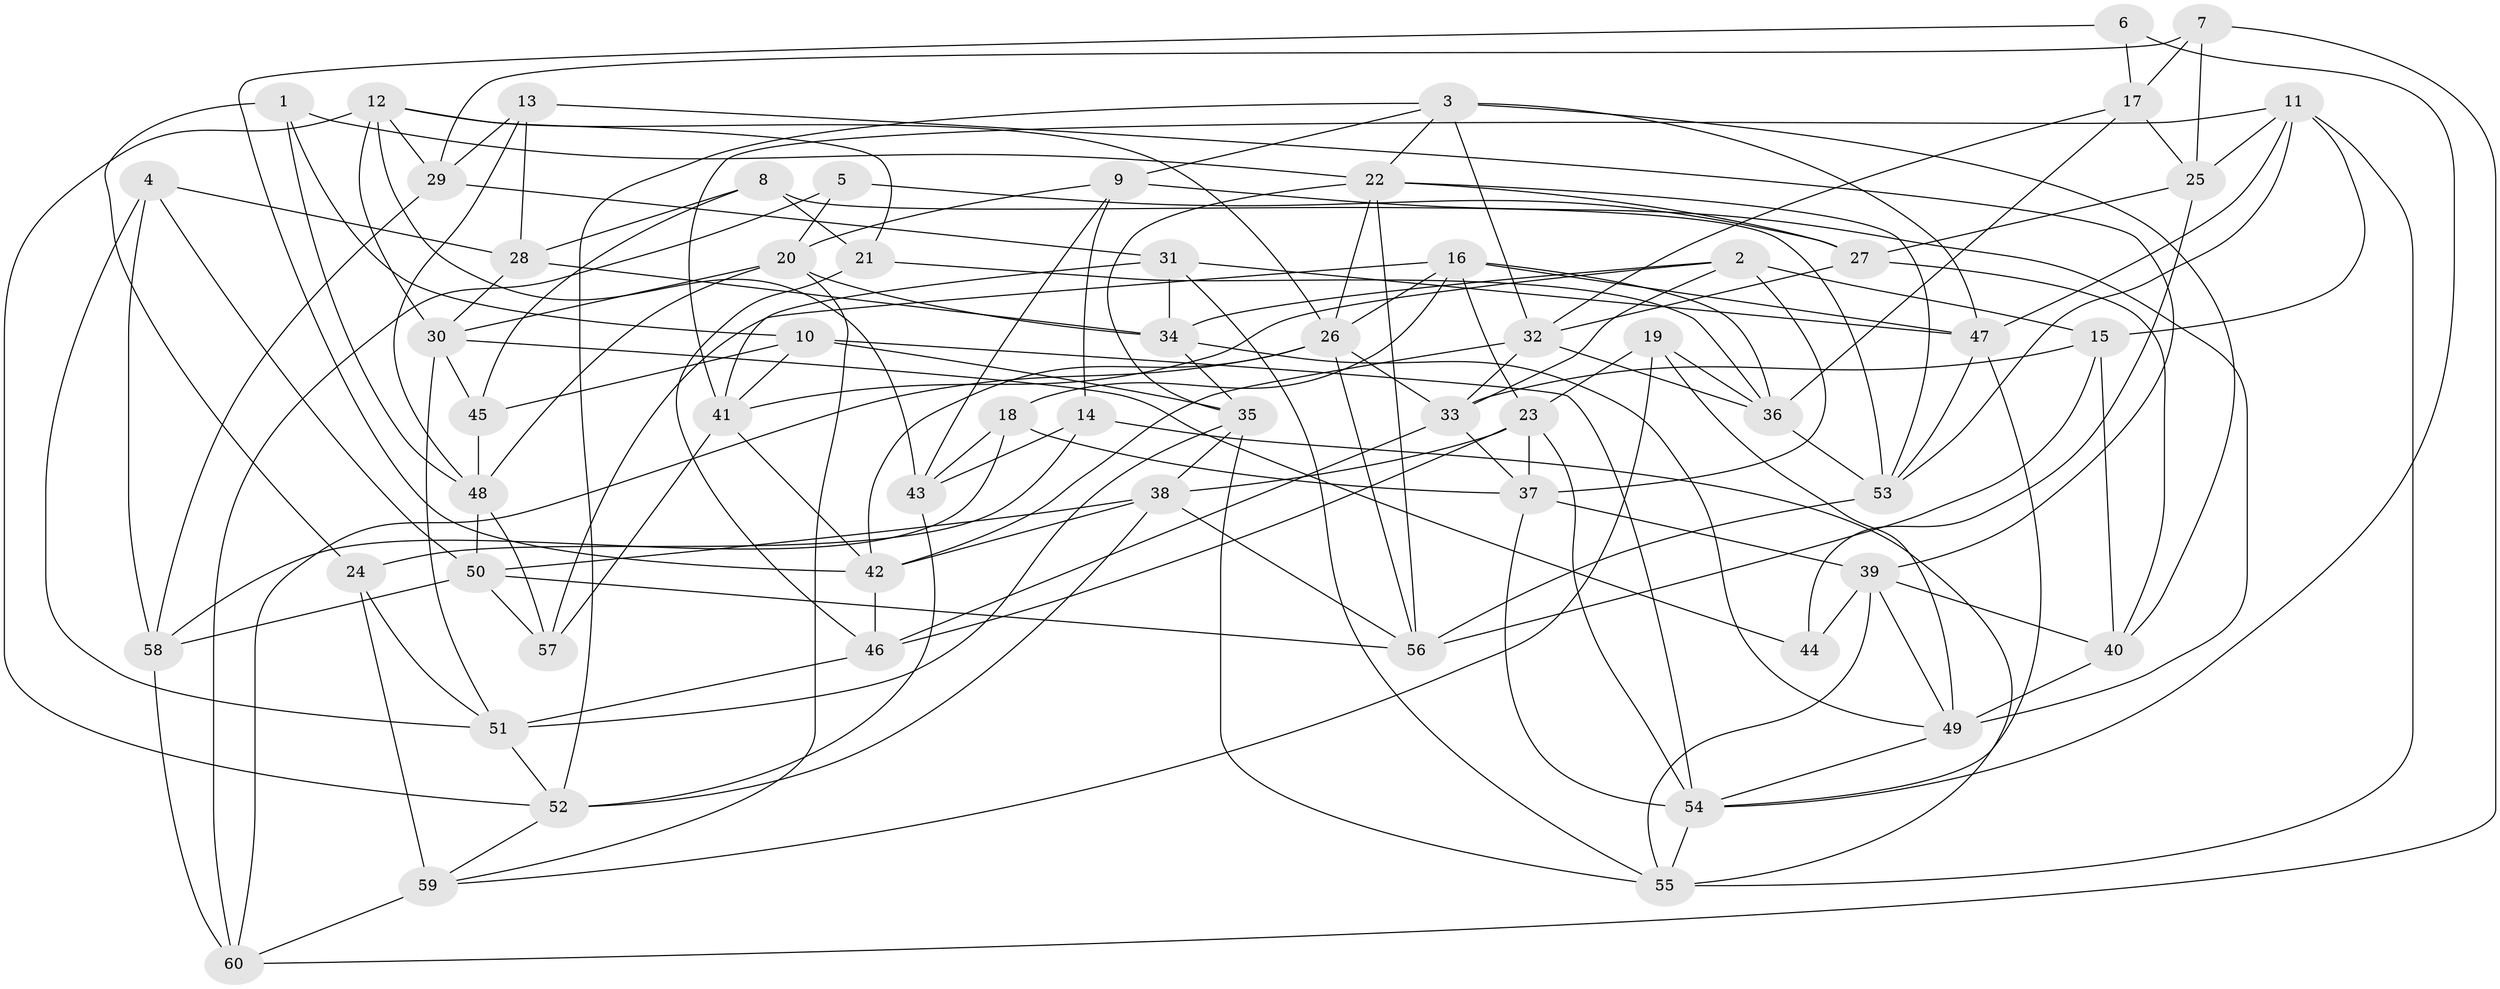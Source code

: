 // original degree distribution, {4: 1.0}
// Generated by graph-tools (version 1.1) at 2025/38/03/04/25 23:38:04]
// undirected, 60 vertices, 157 edges
graph export_dot {
  node [color=gray90,style=filled];
  1;
  2;
  3;
  4;
  5;
  6;
  7;
  8;
  9;
  10;
  11;
  12;
  13;
  14;
  15;
  16;
  17;
  18;
  19;
  20;
  21;
  22;
  23;
  24;
  25;
  26;
  27;
  28;
  29;
  30;
  31;
  32;
  33;
  34;
  35;
  36;
  37;
  38;
  39;
  40;
  41;
  42;
  43;
  44;
  45;
  46;
  47;
  48;
  49;
  50;
  51;
  52;
  53;
  54;
  55;
  56;
  57;
  58;
  59;
  60;
  1 -- 10 [weight=1.0];
  1 -- 22 [weight=1.0];
  1 -- 24 [weight=1.0];
  1 -- 48 [weight=1.0];
  2 -- 15 [weight=2.0];
  2 -- 33 [weight=1.0];
  2 -- 34 [weight=1.0];
  2 -- 37 [weight=1.0];
  2 -- 41 [weight=1.0];
  3 -- 9 [weight=1.0];
  3 -- 22 [weight=1.0];
  3 -- 32 [weight=1.0];
  3 -- 40 [weight=1.0];
  3 -- 47 [weight=1.0];
  3 -- 52 [weight=1.0];
  4 -- 28 [weight=1.0];
  4 -- 50 [weight=1.0];
  4 -- 51 [weight=1.0];
  4 -- 58 [weight=1.0];
  5 -- 20 [weight=1.0];
  5 -- 27 [weight=2.0];
  5 -- 60 [weight=1.0];
  6 -- 17 [weight=2.0];
  6 -- 42 [weight=1.0];
  6 -- 54 [weight=1.0];
  7 -- 17 [weight=1.0];
  7 -- 25 [weight=1.0];
  7 -- 29 [weight=1.0];
  7 -- 60 [weight=1.0];
  8 -- 21 [weight=2.0];
  8 -- 28 [weight=2.0];
  8 -- 45 [weight=1.0];
  8 -- 53 [weight=1.0];
  9 -- 14 [weight=1.0];
  9 -- 20 [weight=1.0];
  9 -- 43 [weight=1.0];
  9 -- 49 [weight=2.0];
  10 -- 35 [weight=1.0];
  10 -- 41 [weight=1.0];
  10 -- 45 [weight=1.0];
  10 -- 54 [weight=2.0];
  11 -- 15 [weight=1.0];
  11 -- 25 [weight=1.0];
  11 -- 41 [weight=1.0];
  11 -- 47 [weight=1.0];
  11 -- 53 [weight=1.0];
  11 -- 55 [weight=1.0];
  12 -- 21 [weight=1.0];
  12 -- 26 [weight=1.0];
  12 -- 29 [weight=1.0];
  12 -- 30 [weight=1.0];
  12 -- 43 [weight=1.0];
  12 -- 52 [weight=1.0];
  13 -- 28 [weight=1.0];
  13 -- 29 [weight=1.0];
  13 -- 39 [weight=1.0];
  13 -- 48 [weight=1.0];
  14 -- 24 [weight=2.0];
  14 -- 43 [weight=2.0];
  14 -- 55 [weight=1.0];
  15 -- 33 [weight=1.0];
  15 -- 40 [weight=1.0];
  15 -- 56 [weight=1.0];
  16 -- 18 [weight=1.0];
  16 -- 23 [weight=1.0];
  16 -- 26 [weight=1.0];
  16 -- 36 [weight=1.0];
  16 -- 47 [weight=1.0];
  16 -- 57 [weight=1.0];
  17 -- 25 [weight=1.0];
  17 -- 32 [weight=1.0];
  17 -- 36 [weight=1.0];
  18 -- 37 [weight=1.0];
  18 -- 43 [weight=1.0];
  18 -- 58 [weight=1.0];
  19 -- 23 [weight=1.0];
  19 -- 36 [weight=1.0];
  19 -- 49 [weight=1.0];
  19 -- 59 [weight=1.0];
  20 -- 30 [weight=1.0];
  20 -- 34 [weight=1.0];
  20 -- 48 [weight=1.0];
  20 -- 59 [weight=1.0];
  21 -- 36 [weight=1.0];
  21 -- 46 [weight=2.0];
  22 -- 26 [weight=2.0];
  22 -- 27 [weight=1.0];
  22 -- 35 [weight=1.0];
  22 -- 53 [weight=1.0];
  22 -- 56 [weight=1.0];
  23 -- 37 [weight=1.0];
  23 -- 38 [weight=1.0];
  23 -- 46 [weight=1.0];
  23 -- 54 [weight=1.0];
  24 -- 51 [weight=1.0];
  24 -- 59 [weight=2.0];
  25 -- 27 [weight=1.0];
  25 -- 44 [weight=2.0];
  26 -- 33 [weight=1.0];
  26 -- 42 [weight=1.0];
  26 -- 56 [weight=1.0];
  26 -- 60 [weight=1.0];
  27 -- 32 [weight=1.0];
  27 -- 40 [weight=1.0];
  28 -- 30 [weight=1.0];
  28 -- 34 [weight=1.0];
  29 -- 31 [weight=2.0];
  29 -- 58 [weight=1.0];
  30 -- 44 [weight=1.0];
  30 -- 45 [weight=1.0];
  30 -- 51 [weight=1.0];
  31 -- 34 [weight=1.0];
  31 -- 41 [weight=1.0];
  31 -- 47 [weight=1.0];
  31 -- 55 [weight=1.0];
  32 -- 33 [weight=1.0];
  32 -- 36 [weight=1.0];
  32 -- 42 [weight=1.0];
  33 -- 37 [weight=1.0];
  33 -- 46 [weight=1.0];
  34 -- 35 [weight=1.0];
  34 -- 49 [weight=1.0];
  35 -- 38 [weight=1.0];
  35 -- 51 [weight=1.0];
  35 -- 55 [weight=1.0];
  36 -- 53 [weight=1.0];
  37 -- 39 [weight=1.0];
  37 -- 54 [weight=1.0];
  38 -- 42 [weight=1.0];
  38 -- 50 [weight=1.0];
  38 -- 52 [weight=1.0];
  38 -- 56 [weight=1.0];
  39 -- 40 [weight=1.0];
  39 -- 44 [weight=1.0];
  39 -- 49 [weight=1.0];
  39 -- 55 [weight=1.0];
  40 -- 49 [weight=2.0];
  41 -- 42 [weight=1.0];
  41 -- 57 [weight=1.0];
  42 -- 46 [weight=1.0];
  43 -- 52 [weight=1.0];
  45 -- 48 [weight=1.0];
  46 -- 51 [weight=1.0];
  47 -- 53 [weight=1.0];
  47 -- 54 [weight=1.0];
  48 -- 50 [weight=1.0];
  48 -- 57 [weight=1.0];
  49 -- 54 [weight=1.0];
  50 -- 56 [weight=1.0];
  50 -- 57 [weight=1.0];
  50 -- 58 [weight=1.0];
  51 -- 52 [weight=1.0];
  52 -- 59 [weight=1.0];
  53 -- 56 [weight=1.0];
  54 -- 55 [weight=1.0];
  58 -- 60 [weight=2.0];
  59 -- 60 [weight=1.0];
}
